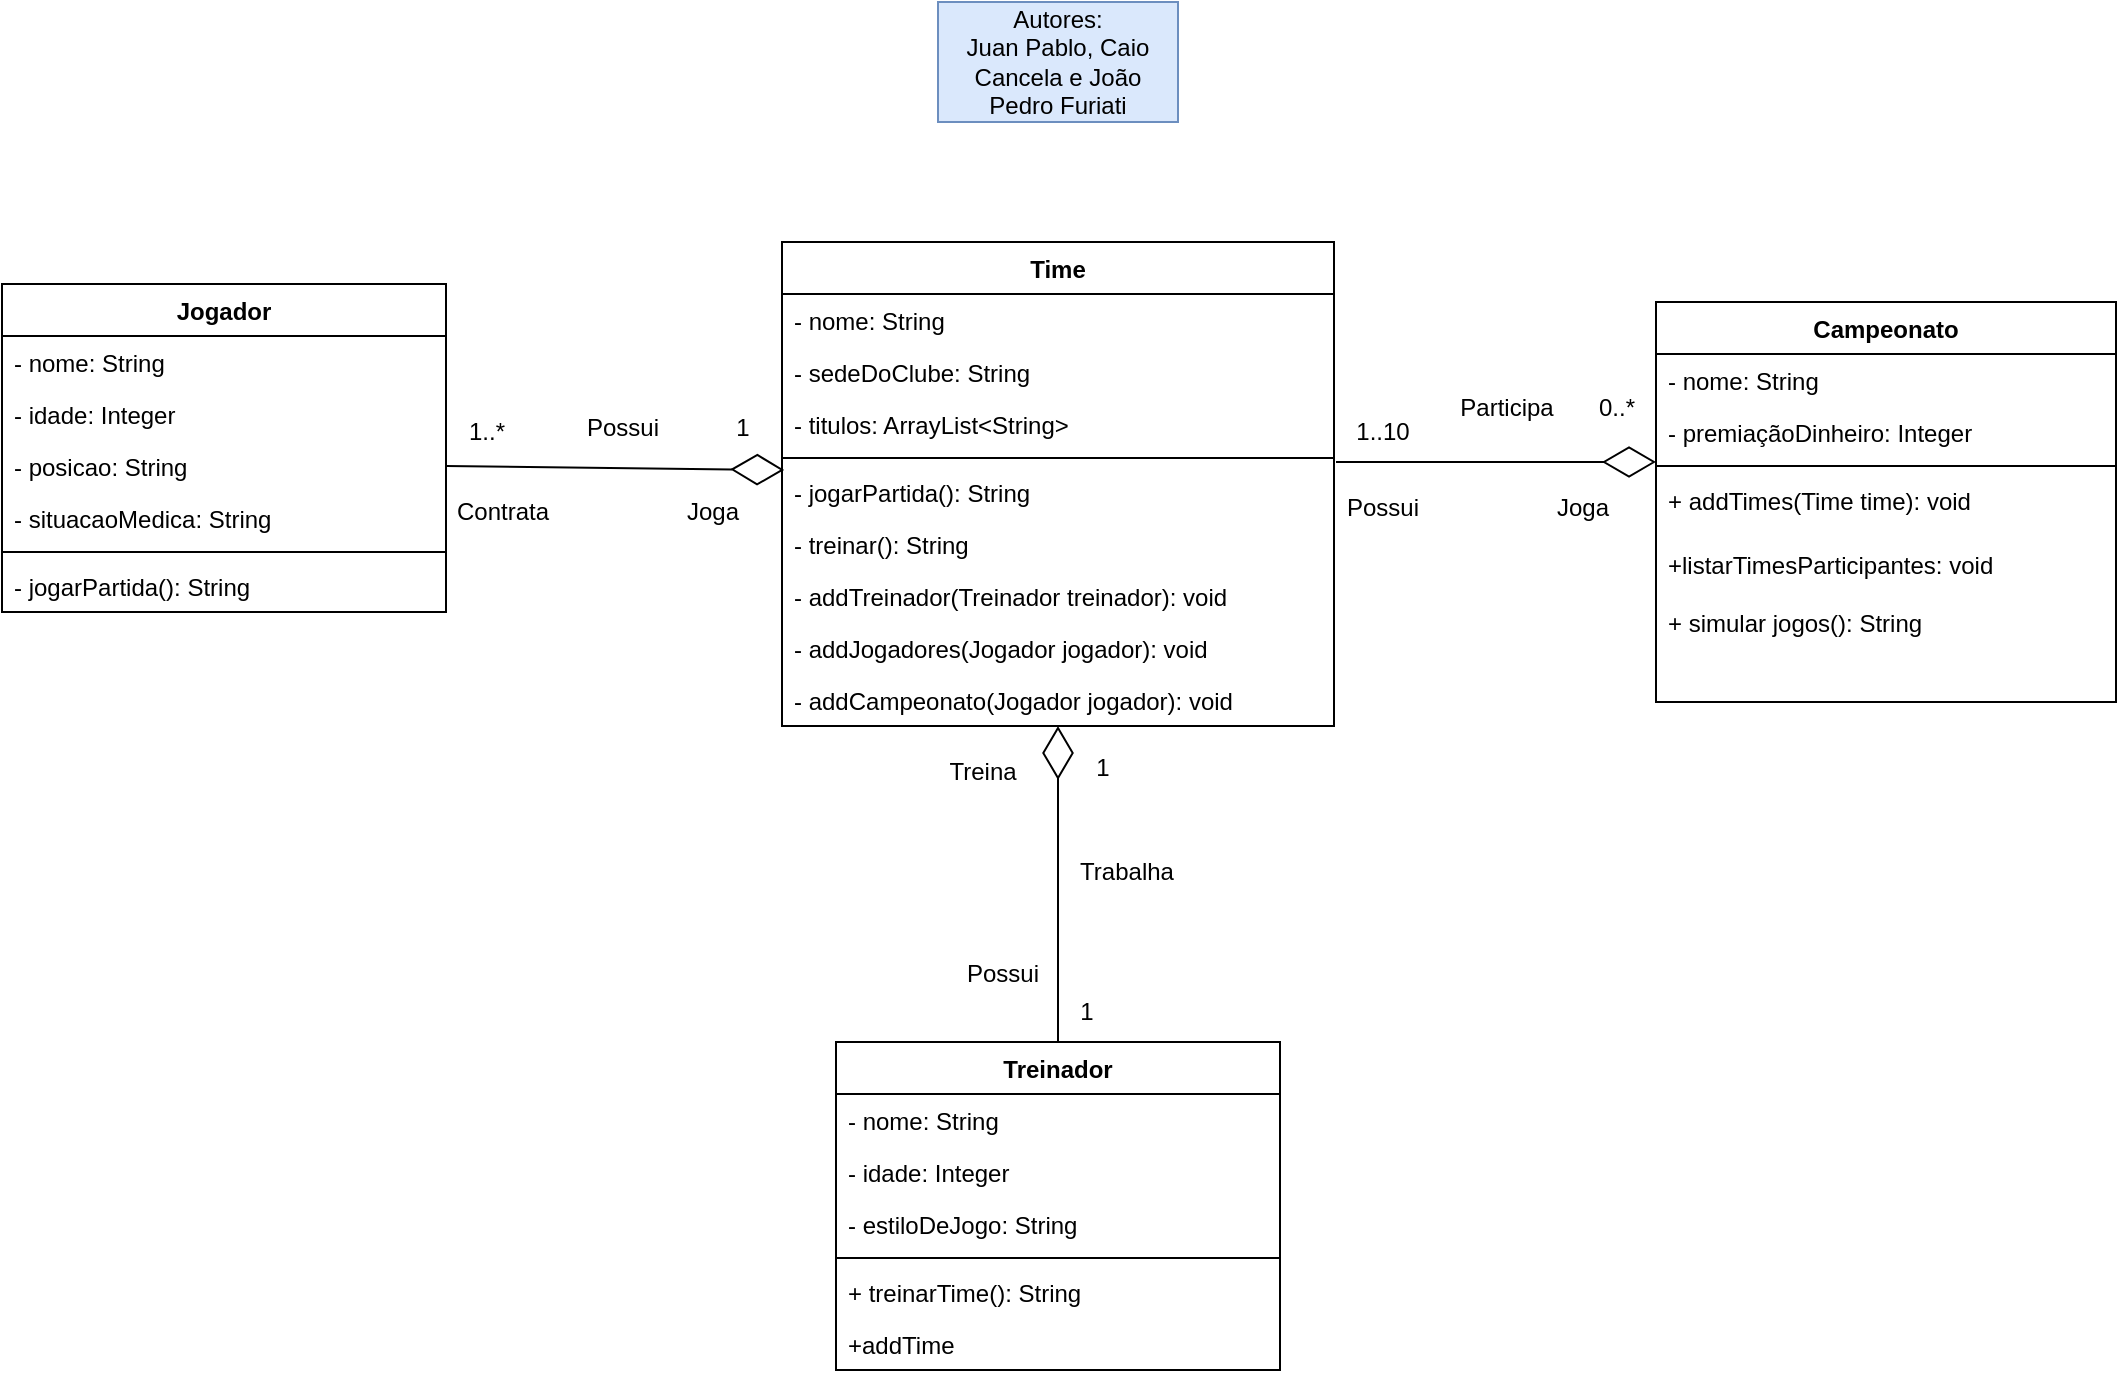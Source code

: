 <mxfile version="27.0.3">
  <diagram name="Página-1" id="_AV528LOcgFyA1ejOxlg">
    <mxGraphModel grid="1" page="1" gridSize="10" guides="1" tooltips="1" connect="1" arrows="1" fold="1" pageScale="1" pageWidth="827" pageHeight="1169" math="0" shadow="0">
      <root>
        <mxCell id="0" />
        <mxCell id="1" parent="0" />
        <mxCell id="4v_S-Y1IjmEZLJuJDgYR-1" value="Time" style="swimlane;fontStyle=1;align=center;verticalAlign=top;childLayout=stackLayout;horizontal=1;startSize=26;horizontalStack=0;resizeParent=1;resizeParentMax=0;resizeLast=0;collapsible=1;marginBottom=0;whiteSpace=wrap;html=1;" vertex="1" parent="1">
          <mxGeometry x="-130" y="220" width="276" height="242" as="geometry" />
        </mxCell>
        <mxCell id="4v_S-Y1IjmEZLJuJDgYR-2" value="- nome: String" style="text;strokeColor=none;fillColor=none;align=left;verticalAlign=top;spacingLeft=4;spacingRight=4;overflow=hidden;rotatable=0;points=[[0,0.5],[1,0.5]];portConstraint=eastwest;whiteSpace=wrap;html=1;" vertex="1" parent="4v_S-Y1IjmEZLJuJDgYR-1">
          <mxGeometry y="26" width="276" height="26" as="geometry" />
        </mxCell>
        <mxCell id="4v_S-Y1IjmEZLJuJDgYR-5" value="- sedeDoClube: String" style="text;strokeColor=none;fillColor=none;align=left;verticalAlign=top;spacingLeft=4;spacingRight=4;overflow=hidden;rotatable=0;points=[[0,0.5],[1,0.5]];portConstraint=eastwest;whiteSpace=wrap;html=1;" vertex="1" parent="4v_S-Y1IjmEZLJuJDgYR-1">
          <mxGeometry y="52" width="276" height="26" as="geometry" />
        </mxCell>
        <mxCell id="4v_S-Y1IjmEZLJuJDgYR-11" value="- titulos: ArrayList&amp;lt;String&amp;gt;" style="text;strokeColor=none;fillColor=none;align=left;verticalAlign=top;spacingLeft=4;spacingRight=4;overflow=hidden;rotatable=0;points=[[0,0.5],[1,0.5]];portConstraint=eastwest;whiteSpace=wrap;html=1;" vertex="1" parent="4v_S-Y1IjmEZLJuJDgYR-1">
          <mxGeometry y="78" width="276" height="26" as="geometry" />
        </mxCell>
        <mxCell id="4v_S-Y1IjmEZLJuJDgYR-3" value="" style="line;strokeWidth=1;fillColor=none;align=left;verticalAlign=middle;spacingTop=-1;spacingLeft=3;spacingRight=3;rotatable=0;labelPosition=right;points=[];portConstraint=eastwest;strokeColor=inherit;" vertex="1" parent="4v_S-Y1IjmEZLJuJDgYR-1">
          <mxGeometry y="104" width="276" height="8" as="geometry" />
        </mxCell>
        <mxCell id="4v_S-Y1IjmEZLJuJDgYR-8" value="- jogarPartida(): String" style="text;strokeColor=none;fillColor=none;align=left;verticalAlign=top;spacingLeft=4;spacingRight=4;overflow=hidden;rotatable=0;points=[[0,0.5],[1,0.5]];portConstraint=eastwest;whiteSpace=wrap;html=1;" vertex="1" parent="4v_S-Y1IjmEZLJuJDgYR-1">
          <mxGeometry y="112" width="276" height="26" as="geometry" />
        </mxCell>
        <mxCell id="4v_S-Y1IjmEZLJuJDgYR-4" value="- treinar(): String" style="text;strokeColor=none;fillColor=none;align=left;verticalAlign=top;spacingLeft=4;spacingRight=4;overflow=hidden;rotatable=0;points=[[0,0.5],[1,0.5]];portConstraint=eastwest;whiteSpace=wrap;html=1;" vertex="1" parent="4v_S-Y1IjmEZLJuJDgYR-1">
          <mxGeometry y="138" width="276" height="26" as="geometry" />
        </mxCell>
        <mxCell id="4v_S-Y1IjmEZLJuJDgYR-9" value="- addTreinador(Treinador treinador): void" style="text;strokeColor=none;fillColor=none;align=left;verticalAlign=top;spacingLeft=4;spacingRight=4;overflow=hidden;rotatable=0;points=[[0,0.5],[1,0.5]];portConstraint=eastwest;whiteSpace=wrap;html=1;" vertex="1" parent="4v_S-Y1IjmEZLJuJDgYR-1">
          <mxGeometry y="164" width="276" height="26" as="geometry" />
        </mxCell>
        <mxCell id="4v_S-Y1IjmEZLJuJDgYR-10" value="- addJogadores(Jogador jogador): void" style="text;strokeColor=none;fillColor=none;align=left;verticalAlign=top;spacingLeft=4;spacingRight=4;overflow=hidden;rotatable=0;points=[[0,0.5],[1,0.5]];portConstraint=eastwest;whiteSpace=wrap;html=1;" vertex="1" parent="4v_S-Y1IjmEZLJuJDgYR-1">
          <mxGeometry y="190" width="276" height="26" as="geometry" />
        </mxCell>
        <mxCell id="4v_S-Y1IjmEZLJuJDgYR-17" value="- addCampeonato(Jogador jogador): void" style="text;strokeColor=none;fillColor=none;align=left;verticalAlign=top;spacingLeft=4;spacingRight=4;overflow=hidden;rotatable=0;points=[[0,0.5],[1,0.5]];portConstraint=eastwest;whiteSpace=wrap;html=1;" vertex="1" parent="4v_S-Y1IjmEZLJuJDgYR-1">
          <mxGeometry y="216" width="276" height="26" as="geometry" />
        </mxCell>
        <mxCell id="4v_S-Y1IjmEZLJuJDgYR-13" value="Treinador" style="swimlane;fontStyle=1;align=center;verticalAlign=top;childLayout=stackLayout;horizontal=1;startSize=26;horizontalStack=0;resizeParent=1;resizeParentMax=0;resizeLast=0;collapsible=1;marginBottom=0;whiteSpace=wrap;html=1;" vertex="1" parent="1">
          <mxGeometry x="-103" y="620" width="222" height="164" as="geometry" />
        </mxCell>
        <mxCell id="4v_S-Y1IjmEZLJuJDgYR-14" value="- nome: String" style="text;strokeColor=none;fillColor=none;align=left;verticalAlign=top;spacingLeft=4;spacingRight=4;overflow=hidden;rotatable=0;points=[[0,0.5],[1,0.5]];portConstraint=eastwest;whiteSpace=wrap;html=1;" vertex="1" parent="4v_S-Y1IjmEZLJuJDgYR-13">
          <mxGeometry y="26" width="222" height="26" as="geometry" />
        </mxCell>
        <mxCell id="4v_S-Y1IjmEZLJuJDgYR-24" value="- idade: Integer" style="text;strokeColor=none;fillColor=none;align=left;verticalAlign=top;spacingLeft=4;spacingRight=4;overflow=hidden;rotatable=0;points=[[0,0.5],[1,0.5]];portConstraint=eastwest;whiteSpace=wrap;html=1;" vertex="1" parent="4v_S-Y1IjmEZLJuJDgYR-13">
          <mxGeometry y="52" width="222" height="26" as="geometry" />
        </mxCell>
        <mxCell id="4v_S-Y1IjmEZLJuJDgYR-25" value="- estiloDeJogo: String" style="text;strokeColor=none;fillColor=none;align=left;verticalAlign=top;spacingLeft=4;spacingRight=4;overflow=hidden;rotatable=0;points=[[0,0.5],[1,0.5]];portConstraint=eastwest;whiteSpace=wrap;html=1;" vertex="1" parent="4v_S-Y1IjmEZLJuJDgYR-13">
          <mxGeometry y="78" width="222" height="26" as="geometry" />
        </mxCell>
        <mxCell id="4v_S-Y1IjmEZLJuJDgYR-15" value="" style="line;strokeWidth=1;fillColor=none;align=left;verticalAlign=middle;spacingTop=-1;spacingLeft=3;spacingRight=3;rotatable=0;labelPosition=right;points=[];portConstraint=eastwest;strokeColor=inherit;" vertex="1" parent="4v_S-Y1IjmEZLJuJDgYR-13">
          <mxGeometry y="104" width="222" height="8" as="geometry" />
        </mxCell>
        <mxCell id="4v_S-Y1IjmEZLJuJDgYR-16" value="+ treinarTime(): String" style="text;strokeColor=none;fillColor=none;align=left;verticalAlign=top;spacingLeft=4;spacingRight=4;overflow=hidden;rotatable=0;points=[[0,0.5],[1,0.5]];portConstraint=eastwest;whiteSpace=wrap;html=1;" vertex="1" parent="4v_S-Y1IjmEZLJuJDgYR-13">
          <mxGeometry y="112" width="222" height="26" as="geometry" />
        </mxCell>
        <mxCell id="4v_S-Y1IjmEZLJuJDgYR-26" value="+addTime" style="text;strokeColor=none;fillColor=none;align=left;verticalAlign=top;spacingLeft=4;spacingRight=4;overflow=hidden;rotatable=0;points=[[0,0.5],[1,0.5]];portConstraint=eastwest;whiteSpace=wrap;html=1;" vertex="1" parent="4v_S-Y1IjmEZLJuJDgYR-13">
          <mxGeometry y="138" width="222" height="26" as="geometry" />
        </mxCell>
        <mxCell id="4v_S-Y1IjmEZLJuJDgYR-18" value="Campeonato" style="swimlane;fontStyle=1;align=center;verticalAlign=top;childLayout=stackLayout;horizontal=1;startSize=26;horizontalStack=0;resizeParent=1;resizeParentMax=0;resizeLast=0;collapsible=1;marginBottom=0;whiteSpace=wrap;html=1;" vertex="1" parent="1">
          <mxGeometry x="307" y="250" width="230" height="200" as="geometry" />
        </mxCell>
        <mxCell id="4v_S-Y1IjmEZLJuJDgYR-19" value="- nome: String" style="text;strokeColor=none;fillColor=none;align=left;verticalAlign=top;spacingLeft=4;spacingRight=4;overflow=hidden;rotatable=0;points=[[0,0.5],[1,0.5]];portConstraint=eastwest;whiteSpace=wrap;html=1;" vertex="1" parent="4v_S-Y1IjmEZLJuJDgYR-18">
          <mxGeometry y="26" width="230" height="26" as="geometry" />
        </mxCell>
        <mxCell id="4v_S-Y1IjmEZLJuJDgYR-22" value="- premiaçãoDinheiro: Integer" style="text;strokeColor=none;fillColor=none;align=left;verticalAlign=top;spacingLeft=4;spacingRight=4;overflow=hidden;rotatable=0;points=[[0,0.5],[1,0.5]];portConstraint=eastwest;whiteSpace=wrap;html=1;" vertex="1" parent="4v_S-Y1IjmEZLJuJDgYR-18">
          <mxGeometry y="52" width="230" height="26" as="geometry" />
        </mxCell>
        <mxCell id="4v_S-Y1IjmEZLJuJDgYR-20" value="" style="line;strokeWidth=1;fillColor=none;align=left;verticalAlign=middle;spacingTop=-1;spacingLeft=3;spacingRight=3;rotatable=0;labelPosition=right;points=[];portConstraint=eastwest;strokeColor=inherit;" vertex="1" parent="4v_S-Y1IjmEZLJuJDgYR-18">
          <mxGeometry y="78" width="230" height="8" as="geometry" />
        </mxCell>
        <mxCell id="4v_S-Y1IjmEZLJuJDgYR-21" value="+ addTimes(Time time): void" style="text;strokeColor=none;fillColor=none;align=left;verticalAlign=top;spacingLeft=4;spacingRight=4;overflow=hidden;rotatable=0;points=[[0,0.5],[1,0.5]];portConstraint=eastwest;whiteSpace=wrap;html=1;" vertex="1" parent="4v_S-Y1IjmEZLJuJDgYR-18">
          <mxGeometry y="86" width="230" height="32" as="geometry" />
        </mxCell>
        <mxCell id="4v_S-Y1IjmEZLJuJDgYR-23" value="&lt;div&gt;+listarTimesParticipantes: void&lt;/div&gt;&lt;div&gt;&lt;br&gt;&lt;/div&gt;+ simular jogos(): String&lt;div&gt;&lt;br&gt;&lt;/div&gt;&lt;div&gt;&lt;br&gt;&lt;/div&gt;" style="text;strokeColor=none;fillColor=none;align=left;verticalAlign=top;spacingLeft=4;spacingRight=4;overflow=hidden;rotatable=0;points=[[0,0.5],[1,0.5]];portConstraint=eastwest;whiteSpace=wrap;html=1;" vertex="1" parent="4v_S-Y1IjmEZLJuJDgYR-18">
          <mxGeometry y="118" width="230" height="82" as="geometry" />
        </mxCell>
        <mxCell id="4v_S-Y1IjmEZLJuJDgYR-31" value="Jogador" style="swimlane;fontStyle=1;align=center;verticalAlign=top;childLayout=stackLayout;horizontal=1;startSize=26;horizontalStack=0;resizeParent=1;resizeParentMax=0;resizeLast=0;collapsible=1;marginBottom=0;whiteSpace=wrap;html=1;" vertex="1" parent="1">
          <mxGeometry x="-520" y="241" width="222" height="164" as="geometry" />
        </mxCell>
        <mxCell id="4v_S-Y1IjmEZLJuJDgYR-32" value="- nome: String" style="text;strokeColor=none;fillColor=none;align=left;verticalAlign=top;spacingLeft=4;spacingRight=4;overflow=hidden;rotatable=0;points=[[0,0.5],[1,0.5]];portConstraint=eastwest;whiteSpace=wrap;html=1;" vertex="1" parent="4v_S-Y1IjmEZLJuJDgYR-31">
          <mxGeometry y="26" width="222" height="26" as="geometry" />
        </mxCell>
        <mxCell id="4v_S-Y1IjmEZLJuJDgYR-33" value="- idade: Integer" style="text;strokeColor=none;fillColor=none;align=left;verticalAlign=top;spacingLeft=4;spacingRight=4;overflow=hidden;rotatable=0;points=[[0,0.5],[1,0.5]];portConstraint=eastwest;whiteSpace=wrap;html=1;" vertex="1" parent="4v_S-Y1IjmEZLJuJDgYR-31">
          <mxGeometry y="52" width="222" height="26" as="geometry" />
        </mxCell>
        <mxCell id="4v_S-Y1IjmEZLJuJDgYR-34" value="- posicao: String" style="text;strokeColor=none;fillColor=none;align=left;verticalAlign=top;spacingLeft=4;spacingRight=4;overflow=hidden;rotatable=0;points=[[0,0.5],[1,0.5]];portConstraint=eastwest;whiteSpace=wrap;html=1;" vertex="1" parent="4v_S-Y1IjmEZLJuJDgYR-31">
          <mxGeometry y="78" width="222" height="26" as="geometry" />
        </mxCell>
        <mxCell id="4v_S-Y1IjmEZLJuJDgYR-45" value="- situacaoMedica: String" style="text;strokeColor=none;fillColor=none;align=left;verticalAlign=top;spacingLeft=4;spacingRight=4;overflow=hidden;rotatable=0;points=[[0,0.5],[1,0.5]];portConstraint=eastwest;whiteSpace=wrap;html=1;" vertex="1" parent="4v_S-Y1IjmEZLJuJDgYR-31">
          <mxGeometry y="104" width="222" height="26" as="geometry" />
        </mxCell>
        <mxCell id="4v_S-Y1IjmEZLJuJDgYR-35" value="" style="line;strokeWidth=1;fillColor=none;align=left;verticalAlign=middle;spacingTop=-1;spacingLeft=3;spacingRight=3;rotatable=0;labelPosition=right;points=[];portConstraint=eastwest;strokeColor=inherit;" vertex="1" parent="4v_S-Y1IjmEZLJuJDgYR-31">
          <mxGeometry y="130" width="222" height="8" as="geometry" />
        </mxCell>
        <mxCell id="4v_S-Y1IjmEZLJuJDgYR-38" value="- jogarPartida(): String" style="text;strokeColor=none;fillColor=none;align=left;verticalAlign=top;spacingLeft=4;spacingRight=4;overflow=hidden;rotatable=0;points=[[0,0.5],[1,0.5]];portConstraint=eastwest;whiteSpace=wrap;html=1;" vertex="1" parent="4v_S-Y1IjmEZLJuJDgYR-31">
          <mxGeometry y="138" width="222" height="26" as="geometry" />
        </mxCell>
        <mxCell id="4v_S-Y1IjmEZLJuJDgYR-41" value="" style="endArrow=diamondThin;endFill=0;endSize=24;html=1;rounded=0;entryX=0.004;entryY=0.154;entryDx=0;entryDy=0;entryPerimeter=0;exitX=1;exitY=0.5;exitDx=0;exitDy=0;" edge="1" parent="1" source="4v_S-Y1IjmEZLJuJDgYR-34">
          <mxGeometry width="160" relative="1" as="geometry">
            <mxPoint x="-339.002" y="330.004" as="sourcePoint" />
            <mxPoint x="-128.896" y="334.004" as="targetPoint" />
          </mxGeometry>
        </mxCell>
        <mxCell id="4v_S-Y1IjmEZLJuJDgYR-43" value="" style="endArrow=diamondThin;endFill=0;endSize=24;html=1;rounded=0;" edge="1" parent="1">
          <mxGeometry width="160" relative="1" as="geometry">
            <mxPoint x="147" y="330" as="sourcePoint" />
            <mxPoint x="307" y="330" as="targetPoint" />
          </mxGeometry>
        </mxCell>
        <mxCell id="4v_S-Y1IjmEZLJuJDgYR-46" value="1..*" style="text;html=1;align=center;verticalAlign=middle;resizable=0;points=[];autosize=1;strokeColor=none;fillColor=none;" vertex="1" parent="1">
          <mxGeometry x="-298" y="300" width="40" height="30" as="geometry" />
        </mxCell>
        <mxCell id="4v_S-Y1IjmEZLJuJDgYR-47" value="1" style="text;html=1;align=center;verticalAlign=middle;resizable=0;points=[];autosize=1;strokeColor=none;fillColor=none;" vertex="1" parent="1">
          <mxGeometry x="7" y="590" width="30" height="30" as="geometry" />
        </mxCell>
        <mxCell id="4v_S-Y1IjmEZLJuJDgYR-48" value="" style="endArrow=diamondThin;endFill=0;endSize=24;html=1;rounded=0;exitX=0.5;exitY=0;exitDx=0;exitDy=0;" edge="1" parent="1" source="4v_S-Y1IjmEZLJuJDgYR-13" target="4v_S-Y1IjmEZLJuJDgYR-17">
          <mxGeometry width="160" relative="1" as="geometry">
            <mxPoint x="-331" y="345" as="sourcePoint" />
            <mxPoint x="-122" y="343" as="targetPoint" />
          </mxGeometry>
        </mxCell>
        <mxCell id="TRNeTT8TVkUM0eXarpV4-11" value="Autores:&lt;div&gt;Juan Pablo, Caio Cancela e João Pedro Furiati&lt;/div&gt;" style="whiteSpace=wrap;html=1;fillColor=#dae8fc;strokeColor=#6c8ebf;" vertex="1" parent="1">
          <mxGeometry x="-52" y="100" width="120" height="60" as="geometry" />
        </mxCell>
        <mxCell id="3pIACjTv1Gm-LxDYMaxf-1" value="Treina" style="text;html=1;align=center;verticalAlign=middle;resizable=0;points=[];autosize=1;strokeColor=none;fillColor=none;" vertex="1" parent="1">
          <mxGeometry x="-60" y="470" width="60" height="30" as="geometry" />
        </mxCell>
        <mxCell id="3pIACjTv1Gm-LxDYMaxf-2" value="Participa" style="text;html=1;align=center;verticalAlign=middle;resizable=0;points=[];autosize=1;strokeColor=none;fillColor=none;" vertex="1" parent="1">
          <mxGeometry x="197" y="288" width="70" height="30" as="geometry" />
        </mxCell>
        <mxCell id="3pIACjTv1Gm-LxDYMaxf-4" value="Contrata" style="text;html=1;align=center;verticalAlign=middle;resizable=0;points=[];autosize=1;strokeColor=none;fillColor=none;" vertex="1" parent="1">
          <mxGeometry x="-305" y="340" width="70" height="30" as="geometry" />
        </mxCell>
        <mxCell id="3pIACjTv1Gm-LxDYMaxf-5" value="Joga" style="text;html=1;align=center;verticalAlign=middle;resizable=0;points=[];autosize=1;strokeColor=none;fillColor=none;" vertex="1" parent="1">
          <mxGeometry x="-190" y="340" width="50" height="30" as="geometry" />
        </mxCell>
        <mxCell id="3pIACjTv1Gm-LxDYMaxf-6" value="1..10" style="text;html=1;align=center;verticalAlign=middle;resizable=0;points=[];autosize=1;strokeColor=none;fillColor=none;" vertex="1" parent="1">
          <mxGeometry x="145" y="300" width="50" height="30" as="geometry" />
        </mxCell>
        <mxCell id="3pIACjTv1Gm-LxDYMaxf-7" value="0..*" style="text;html=1;align=center;verticalAlign=middle;resizable=0;points=[];autosize=1;strokeColor=none;fillColor=none;" vertex="1" parent="1">
          <mxGeometry x="267" y="288" width="40" height="30" as="geometry" />
        </mxCell>
        <mxCell id="3pIACjTv1Gm-LxDYMaxf-10" value="Possui" style="text;html=1;align=center;verticalAlign=middle;resizable=0;points=[];autosize=1;strokeColor=none;fillColor=none;" vertex="1" parent="1">
          <mxGeometry x="140" y="338" width="60" height="30" as="geometry" />
        </mxCell>
        <mxCell id="3pIACjTv1Gm-LxDYMaxf-11" value="Joga" style="text;html=1;align=center;verticalAlign=middle;resizable=0;points=[];autosize=1;strokeColor=none;fillColor=none;" vertex="1" parent="1">
          <mxGeometry x="245" y="338" width="50" height="30" as="geometry" />
        </mxCell>
        <mxCell id="3pIACjTv1Gm-LxDYMaxf-12" value="Trabalha" style="text;html=1;align=center;verticalAlign=middle;resizable=0;points=[];autosize=1;strokeColor=none;fillColor=none;" vertex="1" parent="1">
          <mxGeometry x="7" y="520" width="70" height="30" as="geometry" />
        </mxCell>
        <mxCell id="3pIACjTv1Gm-LxDYMaxf-13" value="Possui&lt;div&gt;&lt;br&gt;&lt;/div&gt;" style="text;html=1;align=center;verticalAlign=middle;resizable=0;points=[];autosize=1;strokeColor=none;fillColor=none;" vertex="1" parent="1">
          <mxGeometry x="-50" y="573" width="60" height="40" as="geometry" />
        </mxCell>
        <mxCell id="3pIACjTv1Gm-LxDYMaxf-15" value="Possui" style="text;html=1;align=center;verticalAlign=middle;resizable=0;points=[];autosize=1;strokeColor=none;fillColor=none;" vertex="1" parent="1">
          <mxGeometry x="-240" y="298" width="60" height="30" as="geometry" />
        </mxCell>
        <mxCell id="3pIACjTv1Gm-LxDYMaxf-16" value="1" style="text;html=1;align=center;verticalAlign=middle;resizable=0;points=[];autosize=1;strokeColor=none;fillColor=none;" vertex="1" parent="1">
          <mxGeometry x="-165" y="298" width="30" height="30" as="geometry" />
        </mxCell>
        <mxCell id="3pIACjTv1Gm-LxDYMaxf-17" value="1" style="text;html=1;align=center;verticalAlign=middle;resizable=0;points=[];autosize=1;strokeColor=none;fillColor=none;" vertex="1" parent="1">
          <mxGeometry x="15" y="468" width="30" height="30" as="geometry" />
        </mxCell>
      </root>
    </mxGraphModel>
  </diagram>
</mxfile>
